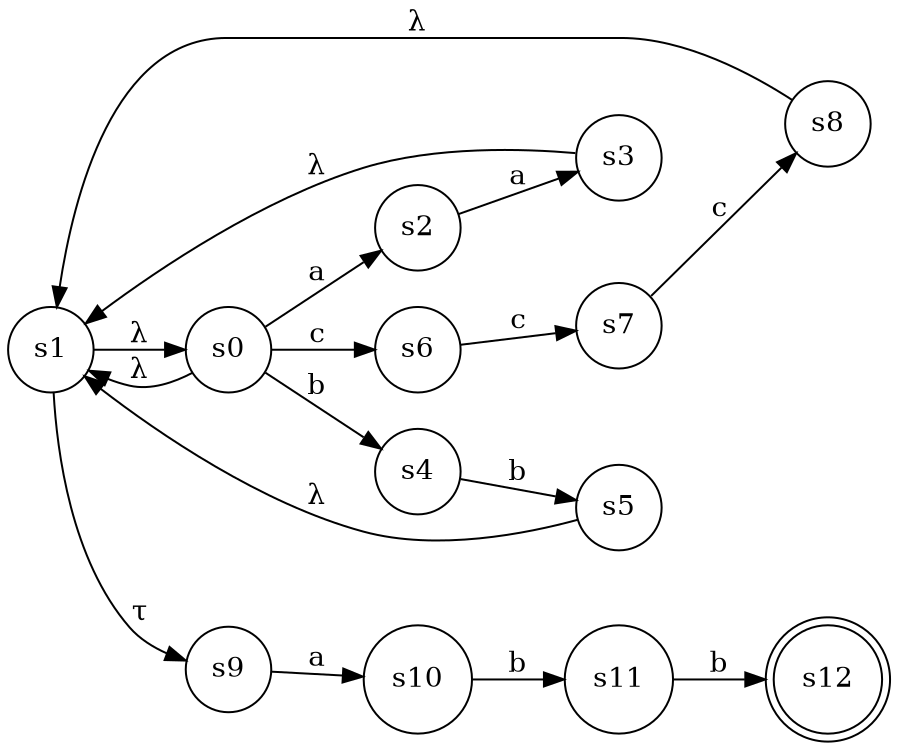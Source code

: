 digraph finite_state_machine {
	rankdir=LR;
	size="8,5"
	node [shape = doublecircle]; s12;
	node [shape = circle];
	s0 -> s2 [ label = "a" ];
	s0 -> s4 [ label = "b" ];
	s0 -> s6 [ label = "c" ];
	s0 -> s1 [ label = "λ" ];
	s1 -> s0 [ label = "λ" ];
	s1 -> s9 [ label = "τ" ];
	s2 -> s3 [ label = "a" ];
	s3 -> s1 [ label = "λ" ];
	s4 -> s5 [ label = "b" ];
	s5 -> s1 [ label = "λ" ];
	s6 -> s7 [ label = "c" ];
	s7 -> s8 [ label = "c" ];
	s8 -> s1 [ label = "λ" ];
	s9 -> s10 [ label = "a" ];
	s10 -> s11 [ label = "b" ];
	s11 -> s12 [ label = "b" ];
}
